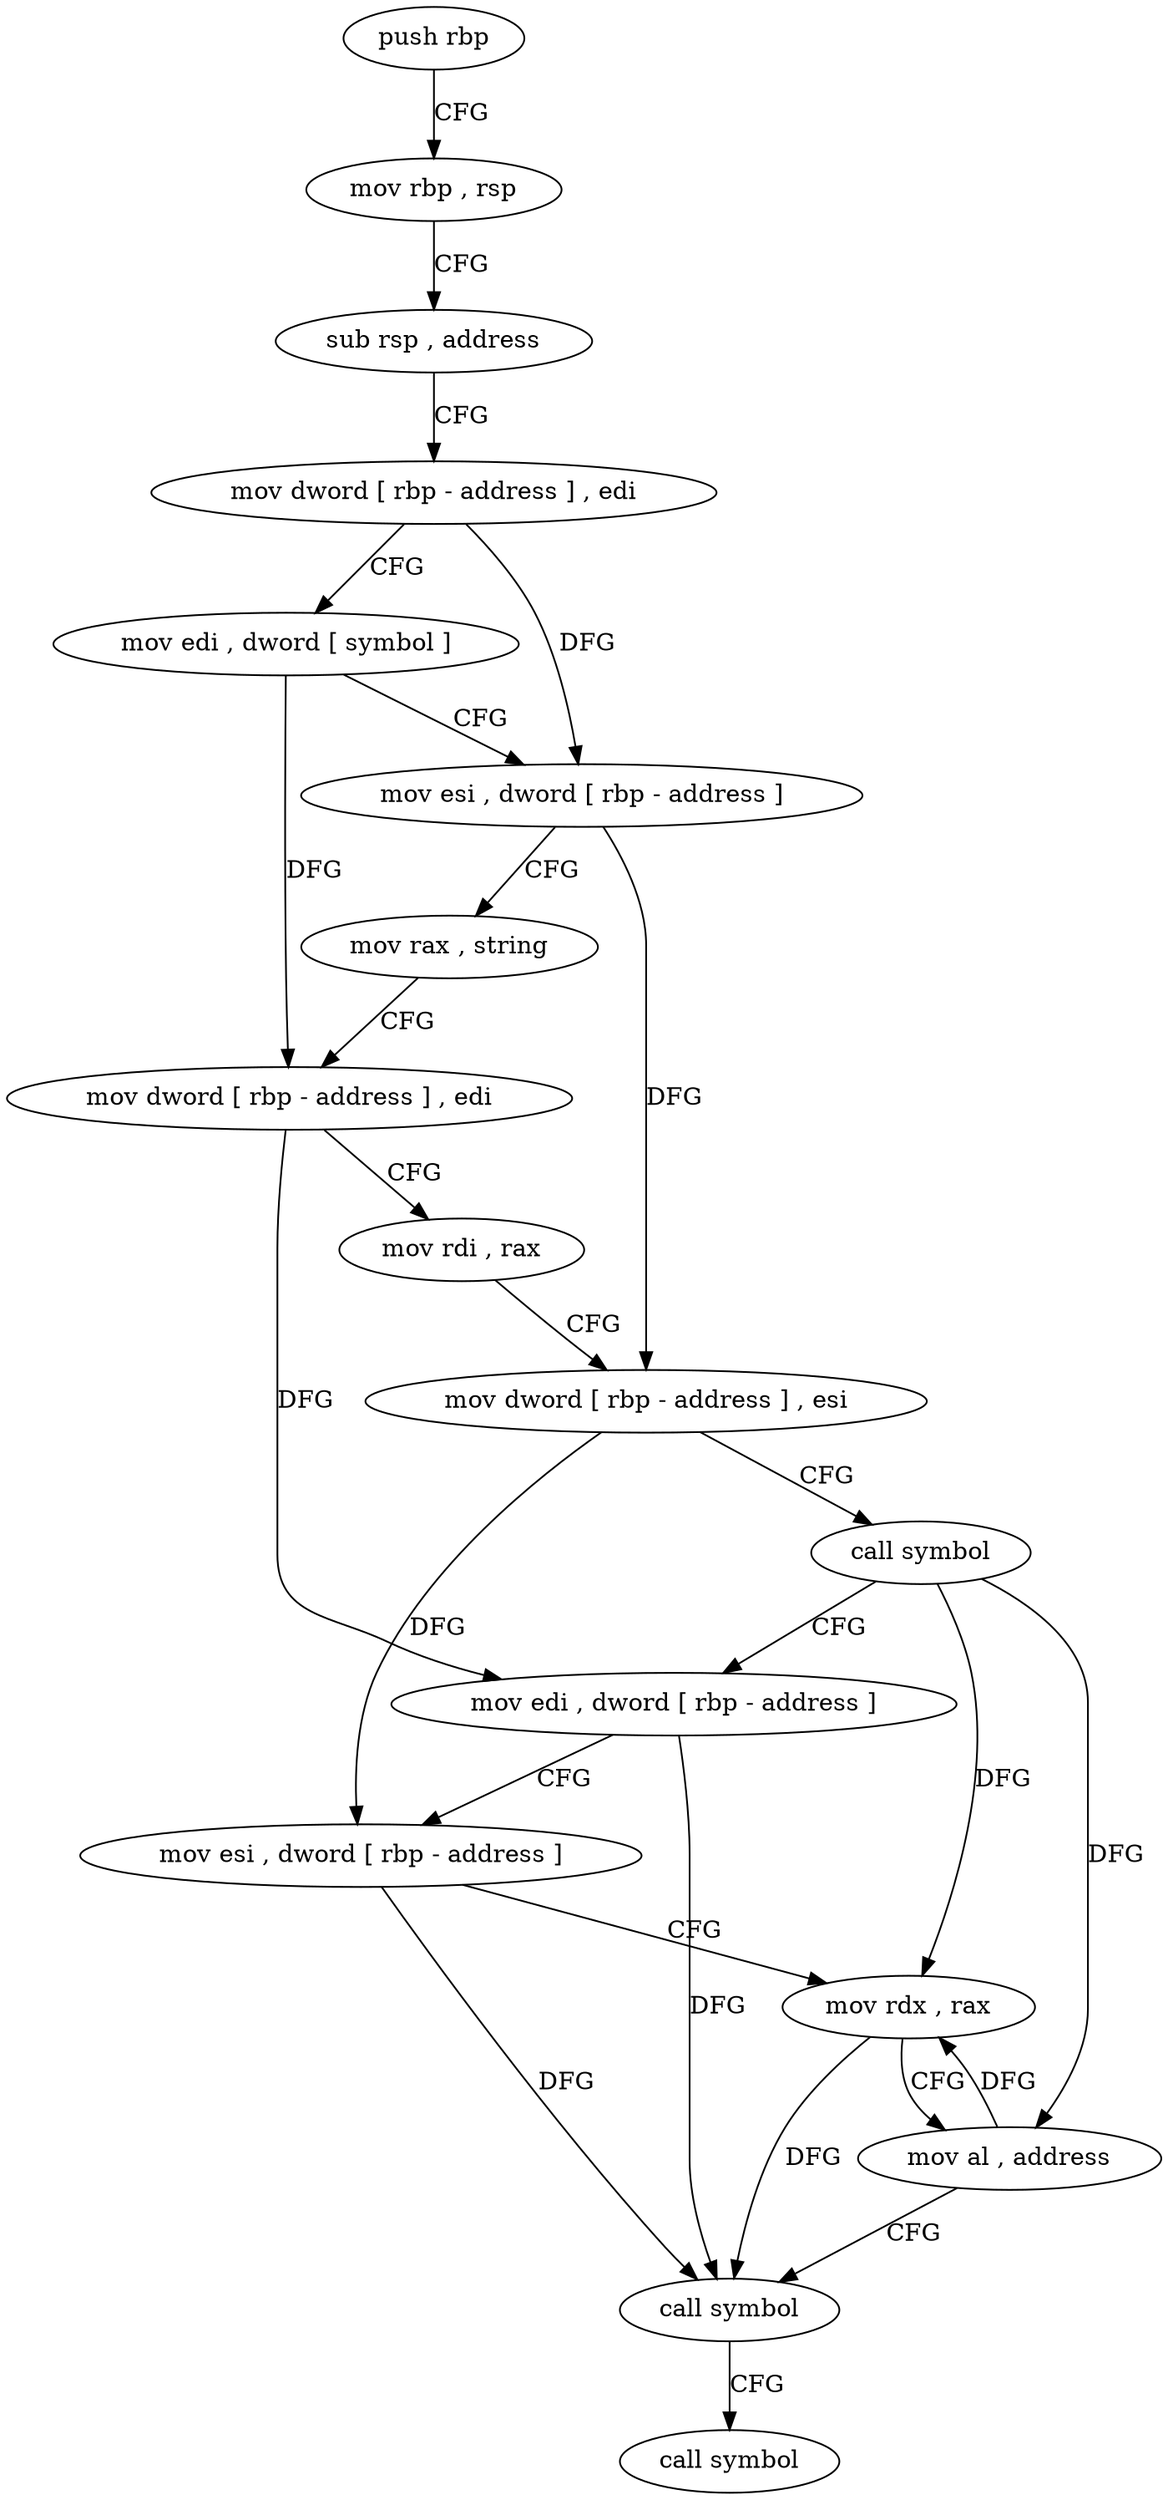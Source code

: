 digraph "func" {
"4240400" [label = "push rbp" ]
"4240401" [label = "mov rbp , rsp" ]
"4240404" [label = "sub rsp , address" ]
"4240408" [label = "mov dword [ rbp - address ] , edi" ]
"4240411" [label = "mov edi , dword [ symbol ]" ]
"4240418" [label = "mov esi , dword [ rbp - address ]" ]
"4240421" [label = "mov rax , string" ]
"4240431" [label = "mov dword [ rbp - address ] , edi" ]
"4240434" [label = "mov rdi , rax" ]
"4240437" [label = "mov dword [ rbp - address ] , esi" ]
"4240440" [label = "call symbol" ]
"4240445" [label = "mov edi , dword [ rbp - address ]" ]
"4240448" [label = "mov esi , dword [ rbp - address ]" ]
"4240451" [label = "mov rdx , rax" ]
"4240454" [label = "mov al , address" ]
"4240456" [label = "call symbol" ]
"4240461" [label = "call symbol" ]
"4240400" -> "4240401" [ label = "CFG" ]
"4240401" -> "4240404" [ label = "CFG" ]
"4240404" -> "4240408" [ label = "CFG" ]
"4240408" -> "4240411" [ label = "CFG" ]
"4240408" -> "4240418" [ label = "DFG" ]
"4240411" -> "4240418" [ label = "CFG" ]
"4240411" -> "4240431" [ label = "DFG" ]
"4240418" -> "4240421" [ label = "CFG" ]
"4240418" -> "4240437" [ label = "DFG" ]
"4240421" -> "4240431" [ label = "CFG" ]
"4240431" -> "4240434" [ label = "CFG" ]
"4240431" -> "4240445" [ label = "DFG" ]
"4240434" -> "4240437" [ label = "CFG" ]
"4240437" -> "4240440" [ label = "CFG" ]
"4240437" -> "4240448" [ label = "DFG" ]
"4240440" -> "4240445" [ label = "CFG" ]
"4240440" -> "4240451" [ label = "DFG" ]
"4240440" -> "4240454" [ label = "DFG" ]
"4240445" -> "4240448" [ label = "CFG" ]
"4240445" -> "4240456" [ label = "DFG" ]
"4240448" -> "4240451" [ label = "CFG" ]
"4240448" -> "4240456" [ label = "DFG" ]
"4240451" -> "4240454" [ label = "CFG" ]
"4240451" -> "4240456" [ label = "DFG" ]
"4240454" -> "4240456" [ label = "CFG" ]
"4240454" -> "4240451" [ label = "DFG" ]
"4240456" -> "4240461" [ label = "CFG" ]
}
